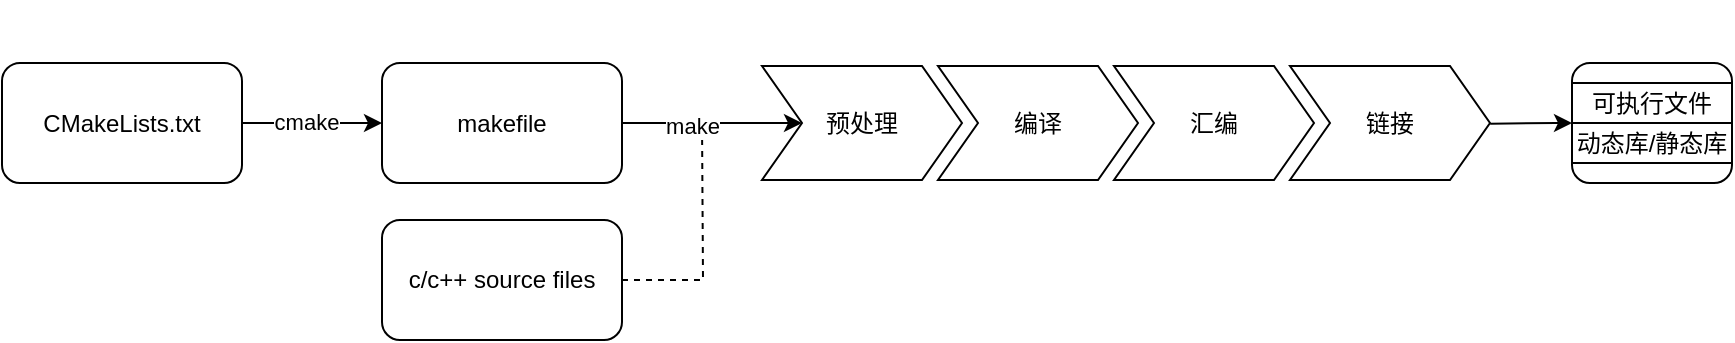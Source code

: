 <mxfile version="22.1.16" type="github">
  <diagram name="第 1 页" id="wux_IqHQ8Wf4AbaftWKg">
    <mxGraphModel dx="1080" dy="684" grid="1" gridSize="10" guides="1" tooltips="1" connect="1" arrows="1" fold="1" page="1" pageScale="1" pageWidth="1169" pageHeight="827" math="0" shadow="0">
      <root>
        <mxCell id="0" />
        <mxCell id="1" parent="0" />
        <mxCell id="bOmouLmQHQ1E_hBL-qIi-29" style="edgeStyle=orthogonalEdgeStyle;rounded=0;orthogonalLoop=1;jettySize=auto;html=1;exitX=1;exitY=0.5;exitDx=0;exitDy=0;dashed=1;" edge="1" parent="1" source="bOmouLmQHQ1E_hBL-qIi-1">
          <mxGeometry relative="1" as="geometry">
            <mxPoint x="390" y="100" as="targetPoint" />
          </mxGeometry>
        </mxCell>
        <mxCell id="bOmouLmQHQ1E_hBL-qIi-1" value="c/c++ source files" style="rounded=1;whiteSpace=wrap;html=1;" vertex="1" parent="1">
          <mxGeometry x="230" y="150" width="120" height="60" as="geometry" />
        </mxCell>
        <mxCell id="bOmouLmQHQ1E_hBL-qIi-5" style="edgeStyle=orthogonalEdgeStyle;rounded=0;orthogonalLoop=1;jettySize=auto;html=1;exitX=1;exitY=0.5;exitDx=0;exitDy=0;" edge="1" parent="1" source="bOmouLmQHQ1E_hBL-qIi-3" target="bOmouLmQHQ1E_hBL-qIi-4">
          <mxGeometry relative="1" as="geometry" />
        </mxCell>
        <mxCell id="bOmouLmQHQ1E_hBL-qIi-6" value="cmake" style="edgeLabel;html=1;align=center;verticalAlign=middle;resizable=0;points=[];" vertex="1" connectable="0" parent="bOmouLmQHQ1E_hBL-qIi-5">
          <mxGeometry x="-0.086" y="1" relative="1" as="geometry">
            <mxPoint as="offset" />
          </mxGeometry>
        </mxCell>
        <mxCell id="bOmouLmQHQ1E_hBL-qIi-3" value="CMakeLists.txt" style="rounded=1;whiteSpace=wrap;html=1;" vertex="1" parent="1">
          <mxGeometry x="40" y="71.5" width="120" height="60" as="geometry" />
        </mxCell>
        <mxCell id="bOmouLmQHQ1E_hBL-qIi-8" style="edgeStyle=orthogonalEdgeStyle;rounded=0;orthogonalLoop=1;jettySize=auto;html=1;exitX=1;exitY=0.5;exitDx=0;exitDy=0;" edge="1" parent="1" source="bOmouLmQHQ1E_hBL-qIi-4" target="bOmouLmQHQ1E_hBL-qIi-21">
          <mxGeometry relative="1" as="geometry">
            <mxPoint x="530" y="60" as="targetPoint" />
          </mxGeometry>
        </mxCell>
        <mxCell id="bOmouLmQHQ1E_hBL-qIi-30" value="make" style="edgeLabel;html=1;align=center;verticalAlign=middle;resizable=0;points=[];" vertex="1" connectable="0" parent="bOmouLmQHQ1E_hBL-qIi-8">
          <mxGeometry x="-0.233" relative="1" as="geometry">
            <mxPoint y="1" as="offset" />
          </mxGeometry>
        </mxCell>
        <mxCell id="bOmouLmQHQ1E_hBL-qIi-4" value="makefile" style="rounded=1;whiteSpace=wrap;html=1;" vertex="1" parent="1">
          <mxGeometry x="230" y="71.5" width="120" height="60" as="geometry" />
        </mxCell>
        <mxCell id="bOmouLmQHQ1E_hBL-qIi-16" value="" style="group" vertex="1" connectable="0" parent="1">
          <mxGeometry x="825" y="71.5" width="80" height="60" as="geometry" />
        </mxCell>
        <mxCell id="bOmouLmQHQ1E_hBL-qIi-7" value="&lt;div&gt;&lt;br&gt;&lt;/div&gt;" style="rounded=1;whiteSpace=wrap;html=1;" vertex="1" parent="bOmouLmQHQ1E_hBL-qIi-16">
          <mxGeometry width="80" height="60" as="geometry" />
        </mxCell>
        <mxCell id="bOmouLmQHQ1E_hBL-qIi-12" value="可执行文件" style="rounded=0;whiteSpace=wrap;html=1;" vertex="1" parent="bOmouLmQHQ1E_hBL-qIi-16">
          <mxGeometry y="10" width="80" height="20" as="geometry" />
        </mxCell>
        <mxCell id="bOmouLmQHQ1E_hBL-qIi-14" value="动态库/静态库" style="rounded=0;whiteSpace=wrap;html=1;" vertex="1" parent="bOmouLmQHQ1E_hBL-qIi-16">
          <mxGeometry y="30" width="80" height="20" as="geometry" />
        </mxCell>
        <mxCell id="bOmouLmQHQ1E_hBL-qIi-20" value="" style="swimlane;childLayout=stackLayout;horizontal=1;fillColor=none;horizontalStack=1;resizeParent=1;resizeParentMax=0;resizeLast=0;collapsible=0;strokeColor=none;stackBorder=10;stackSpacing=-12;resizable=1;align=center;points=[];whiteSpace=wrap;html=1;" vertex="1" parent="1">
          <mxGeometry x="410" y="40" width="384" height="100" as="geometry" />
        </mxCell>
        <mxCell id="bOmouLmQHQ1E_hBL-qIi-21" value="预处理" style="shape=step;perimeter=stepPerimeter;fixedSize=1;points=[];whiteSpace=wrap;html=1;" vertex="1" parent="bOmouLmQHQ1E_hBL-qIi-20">
          <mxGeometry x="10" y="33" width="100" height="57" as="geometry" />
        </mxCell>
        <mxCell id="bOmouLmQHQ1E_hBL-qIi-22" value="编译" style="shape=step;perimeter=stepPerimeter;fixedSize=1;points=[];whiteSpace=wrap;html=1;" vertex="1" parent="bOmouLmQHQ1E_hBL-qIi-20">
          <mxGeometry x="98" y="33" width="100" height="57" as="geometry" />
        </mxCell>
        <mxCell id="bOmouLmQHQ1E_hBL-qIi-23" value="汇编" style="shape=step;perimeter=stepPerimeter;fixedSize=1;points=[];whiteSpace=wrap;html=1;" vertex="1" parent="bOmouLmQHQ1E_hBL-qIi-20">
          <mxGeometry x="186" y="33" width="100" height="57" as="geometry" />
        </mxCell>
        <mxCell id="bOmouLmQHQ1E_hBL-qIi-24" value="链接" style="shape=step;perimeter=stepPerimeter;fixedSize=1;points=[];whiteSpace=wrap;html=1;" vertex="1" parent="bOmouLmQHQ1E_hBL-qIi-20">
          <mxGeometry x="274" y="33" width="100" height="57" as="geometry" />
        </mxCell>
        <mxCell id="bOmouLmQHQ1E_hBL-qIi-32" style="edgeStyle=orthogonalEdgeStyle;rounded=0;orthogonalLoop=1;jettySize=auto;html=1;exitX=0;exitY=0;exitDx=0;exitDy=0;entryX=1.001;entryY=0.506;entryDx=0;entryDy=0;entryPerimeter=0;startArrow=classic;startFill=1;endArrow=none;endFill=0;" edge="1" parent="1" source="bOmouLmQHQ1E_hBL-qIi-14" target="bOmouLmQHQ1E_hBL-qIi-24">
          <mxGeometry relative="1" as="geometry">
            <Array as="points">
              <mxPoint x="817" y="102" />
            </Array>
          </mxGeometry>
        </mxCell>
      </root>
    </mxGraphModel>
  </diagram>
</mxfile>
